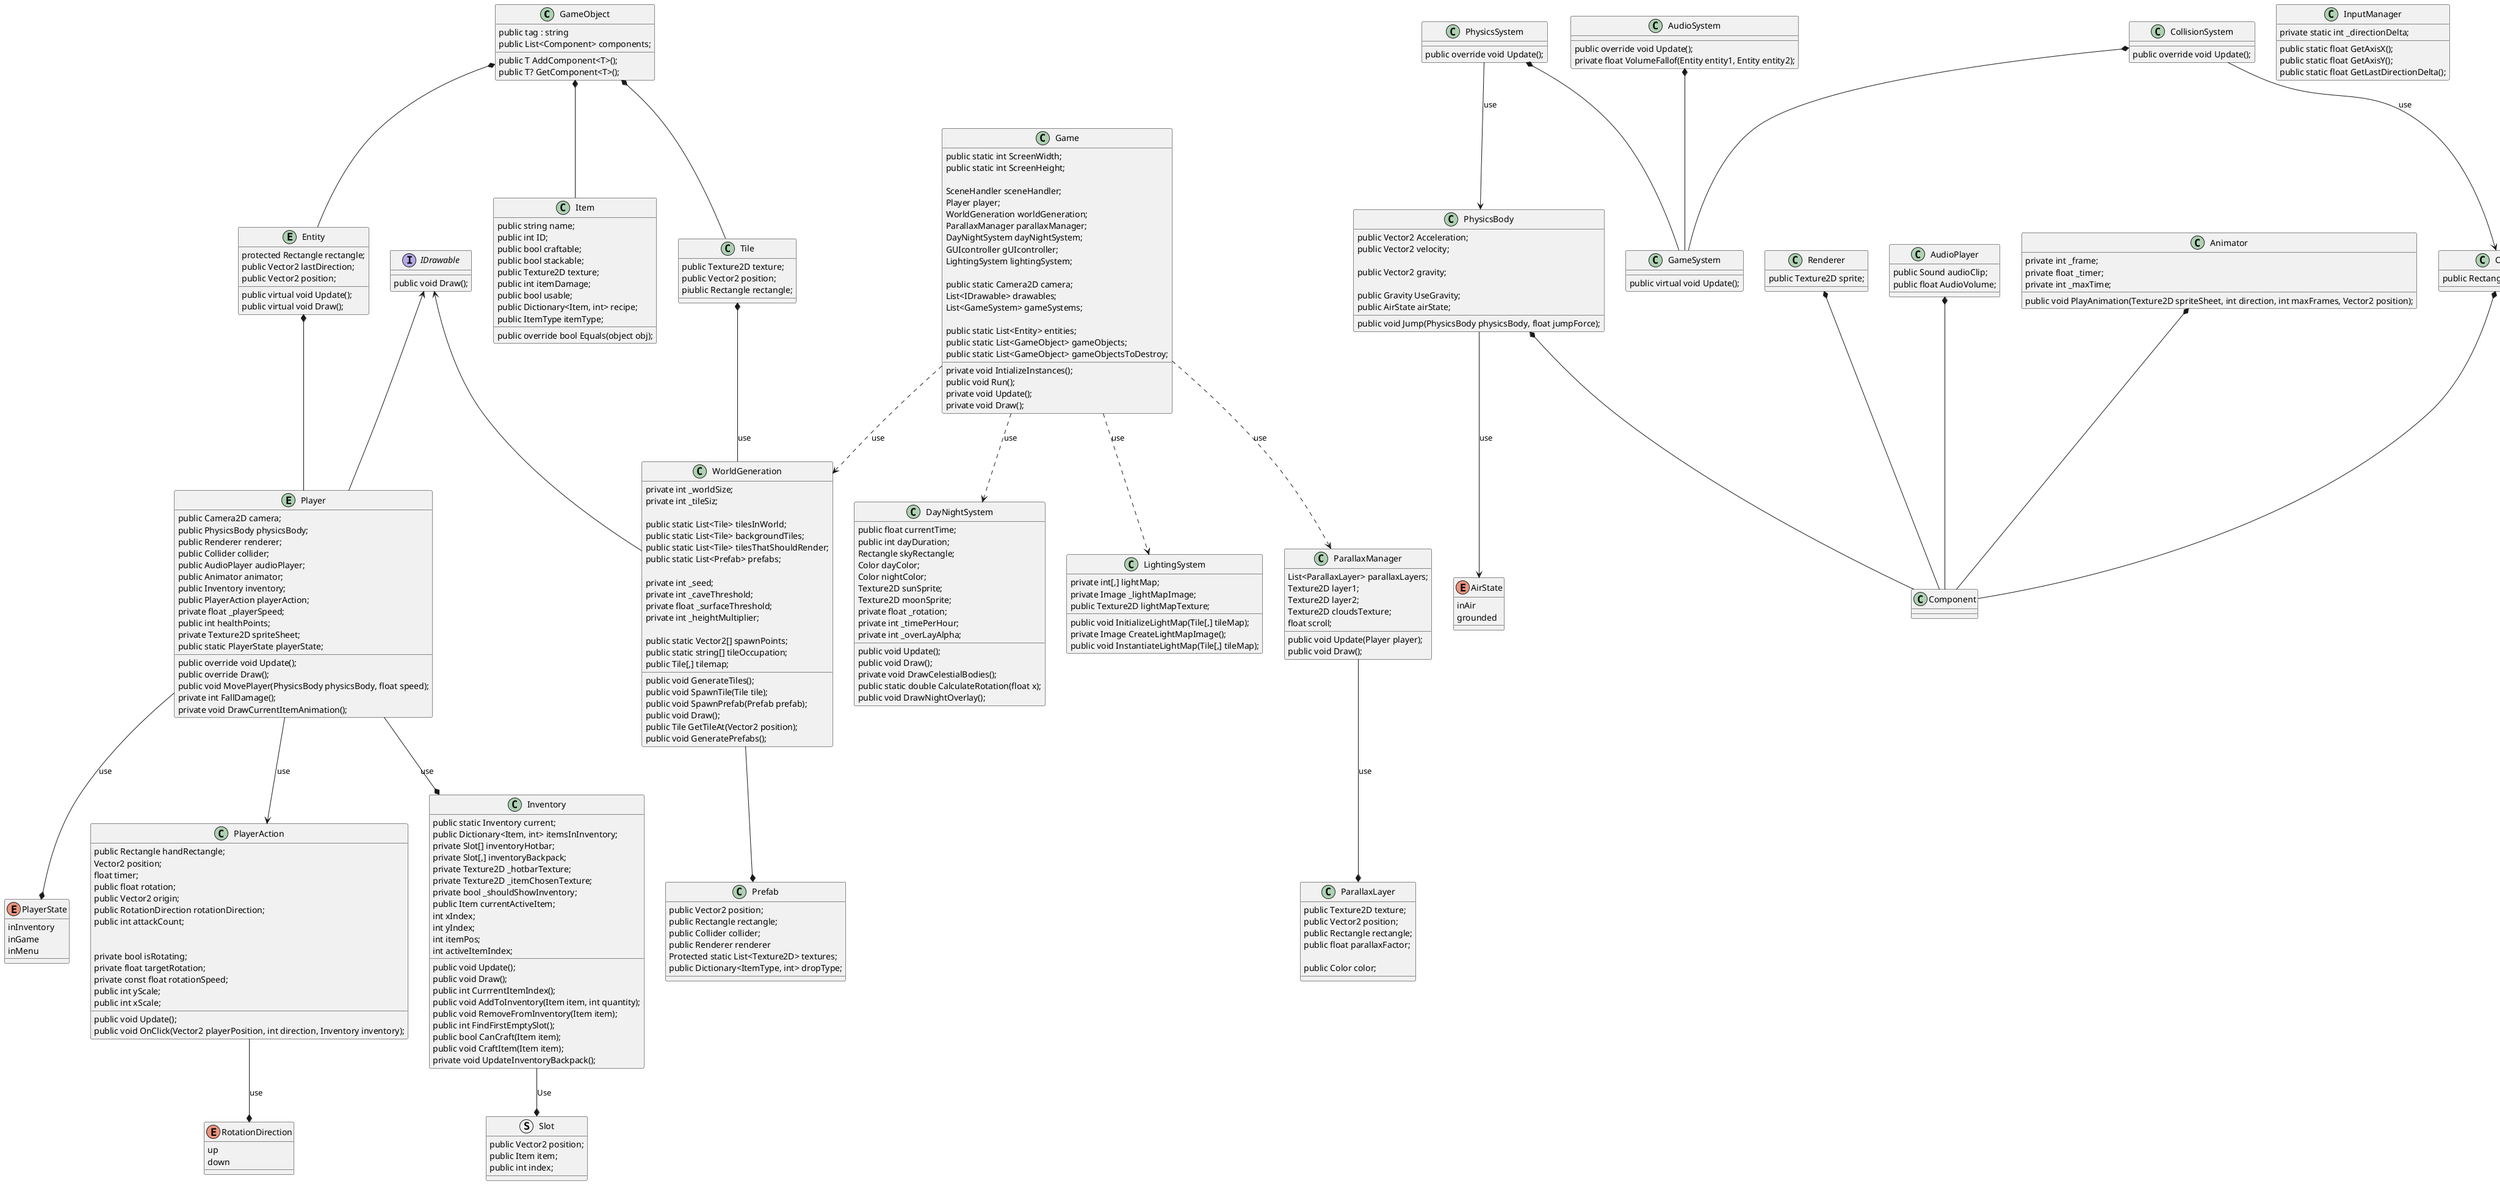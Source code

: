 @startuml SlutProjekt2

Class GameObject{
    public tag : string
    public T AddComponent<T>();
    public T? GetComponent<T>();
    public List<Component> components;
}

Class GameSystem{
    public virtual void Update();
}


Class PhysicsSystem{
    public override void Update();
}

Class CollisionSystem{
    public override void Update();
}

Class PhysicsBody{
    public Vector2 Acceleration;
    public Vector2 velocity;

    public Vector2 gravity;

    public Gravity UseGravity;
    public AirState airState;

    public void Jump(PhysicsBody physicsBody, float jumpForce);
}
Enum AirState{
    inAir
    grounded
}

Class Collider{
    public Rectangle boxCollider;
}

Class Renderer{
    public Texture2D sprite;
}

Class AudioPlayer{
    public Sound audioClip;
    public float AudioVolume;
}

Class Animator
{
    private int _frame;
    private float _timer;
    private int _maxTime;

    public void PlayAnimation(Texture2D spriteSheet, int direction, int maxFrames, Vector2 position);
}

Interface IDrawable{
    public void Draw();
}

Class WorldGeneration{

    private int _worldSize;
    private int _tileSiz;

    public static List<Tile> tilesInWorld;
    public static List<Tile> backgroundTiles;
    public static List<Tile> tilesThatShouldRender;
    public static List<Prefab> prefabs;

    private int _seed;
    private int _caveThreshold;
    private float _surfaceThreshold;
    private int _heightMultiplier;

    public static Vector2[] spawnPoints;
    public static string[] tileOccupation;
    public Tile[,] tilemap;

    public void GenerateTiles();
    public void SpawnTile(Tile tile);
    public void SpawnPrefab(Prefab prefab);
    public void Draw();
    public Tile GetTileAt(Vector2 position);
    public void GeneratePrefabs();
}

Class Component {}

Class DayNightSystem{
    public float currentTime;
    public int dayDuration;
    Rectangle skyRectangle;
    Color dayColor;
    Color nightColor;
    Texture2D sunSprite;
    Texture2D moonSprite;
    private float _rotation;
    private int _timePerHour;
    private int _overLayAlpha;

    public void Update();
    public void Draw();
    private void DrawCelestialBodies();
    public static double CalculateRotation(float x);
    public void DrawNightOverlay();
}


Class LightingSystem{
    private int[,] lightMap;
    private Image _lightMapImage;
    public Texture2D lightMapTexture;

    public void InitializeLightMap(Tile[,] tileMap);
    private Image CreateLightMapImage();
    public void InstantiateLightMap(Tile[,] tileMap);
}

Class AudioSystem{
    public override void Update();
    private float VolumeFallof(Entity entity1, Entity entity2);
}

class ParallaxLayer{
    public Texture2D texture;
    public Vector2 position;
    public Rectangle rectangle;
    public float parallaxFactor;

    public Color color;
}

Class ParallaxManager{
    List<ParallaxLayer> parallaxLayers;
    Texture2D layer1;
    Texture2D layer2;
    Texture2D cloudsTexture;
    float scroll;
    public void Update(Player player);
    public void Draw();
}

Class Prefab{
    public Vector2 position;
    public Rectangle rectangle;
    public Collider collider;
    public Renderer renderer
    Protected static List<Texture2D> textures;
    public Dictionary<ItemType, int> dropType;
}

Class InputManager{
    public static float GetAxisX();
    public static float GetAxisY();
    private static int _directionDelta;
    public static float GetLastDirectionDelta();
}

Class PlayerAction{
    public Rectangle handRectangle;
    Vector2 position;
    float timer;
    public float rotation;
    public Vector2 origin;
    public RotationDirection rotationDirection;
    public int attackCount;

    public void Update();

    private bool isRotating;
    private float targetRotation;
    private const float rotationSpeed;
    public int yScale;
    public int xScale;
    public void OnClick(Vector2 playerPosition, int direction, Inventory inventory);
}

PlayerAction --* RotationDirection : use

Enum RotationDirection{
    up
    down
}

Class Inventory{
    public static Inventory current;
    public Dictionary<Item, int> itemsInInventory;
    private Slot[] inventoryHotbar;
    private Slot[,] inventoryBackpack;
    private Texture2D _hotbarTexture;
    private Texture2D _itemChosenTexture;
    private bool _shouldShowInventory;
    public Item currentActiveItem;
    int xIndex;
    int yIndex;
    int itemPos;
    int activeItemIndex;
    public void Update();
    public void Draw();
    public int CurrrentItemIndex();
    public void AddToInventory(Item item, int quantity);
    public void RemoveFromInventory(Item item);
    public int FindFirstEmptySlot();
    public bool CanCraft(Item item);
    public void CraftItem(Item item);
    private void UpdateInventoryBackpack();
}


Struct Slot{
    public Vector2 position;
    public Item item;
    public int index;
}

Inventory --* Slot : Use

PhysicsSystem --> PhysicsBody : use
PhysicsSystem *-- GameSystem
PhysicsBody --> AirState : use
CollisionSystem --> Collider : use
CollisionSystem *-- GameSystem

AudioSystem *-- GameSystem

Collider *-- Component
PhysicsBody *-- Component
Renderer *-- Component
AudioPlayer *-- Component
Animator *-- Component

Entity Player{
    public Camera2D camera;
    public PhysicsBody physicsBody;
    public Renderer renderer;
    public Collider collider;
    public AudioPlayer audioPlayer;
    public Animator animator;
    public Inventory inventory;
    public PlayerAction playerAction;
    private float _playerSpeed;
    public int healthPoints;
    private Texture2D spriteSheet;
    public static PlayerState playerState;

    public override void Update();
    public override Draw();
    public void MovePlayer(PhysicsBody physicsBody, float speed);
    private int FallDamage();
    private void DrawCurrentItemAnimation();
}

enum PlayerState{
    inInventory
    inGame
    inMenu
}

Player --* PlayerState : use

Entity Entity{
    protected Rectangle rectangle;
    public Vector2 lastDirection;
    public Vector2 position;

    public virtual void Update();
    public virtual void Draw();
}

Class Tile{
    public Texture2D texture;
    public Vector2 position;
    piublic Rectangle rectangle;
}

GameObject *-- Entity
GameObject *-- Tile
GameObject *-- Item
WorldGeneration --* Prefab
Player --* Inventory : use

Entity *-- Player
IDrawable <-- Player
IDrawable <-- WorldGeneration

Class Game{
    public static int ScreenWidth;
    public static int ScreenHeight;

    SceneHandler sceneHandler;
    Player player;
    WorldGeneration worldGeneration;
    ParallaxManager parallaxManager;
    DayNightSystem dayNightSystem;
    GUIcontroller gUIcontroller;
    LightingSystem lightingSystem;

    public static Camera2D camera;
    List<IDrawable> drawables;
    List<GameSystem> gameSystems;

    public static List<Entity> entities;
    public static List<GameObject> gameObjects;
    public static List<GameObject> gameObjectsToDestroy;

    private void IntializeInstances();
    public void Run();
    private void Update();
    private void Draw();
}

class Item{
    public string name;
    public int ID;
    public bool craftable;
    public bool stackable;
    public Texture2D texture;
    public int itemDamage;
    public bool usable;
    public Dictionary<Item, int> recipe;
    public ItemType itemType;

    public override bool Equals(object obj);
}

ParallaxManager --* ParallaxLayer : use

Game ..> ParallaxManager : use
Game ..> LightingSystem : use
Game ..> WorldGeneration : use
Game ..> DayNightSystem : use
Tile *-- WorldGeneration : use
Player --> PlayerAction : use
@enduml